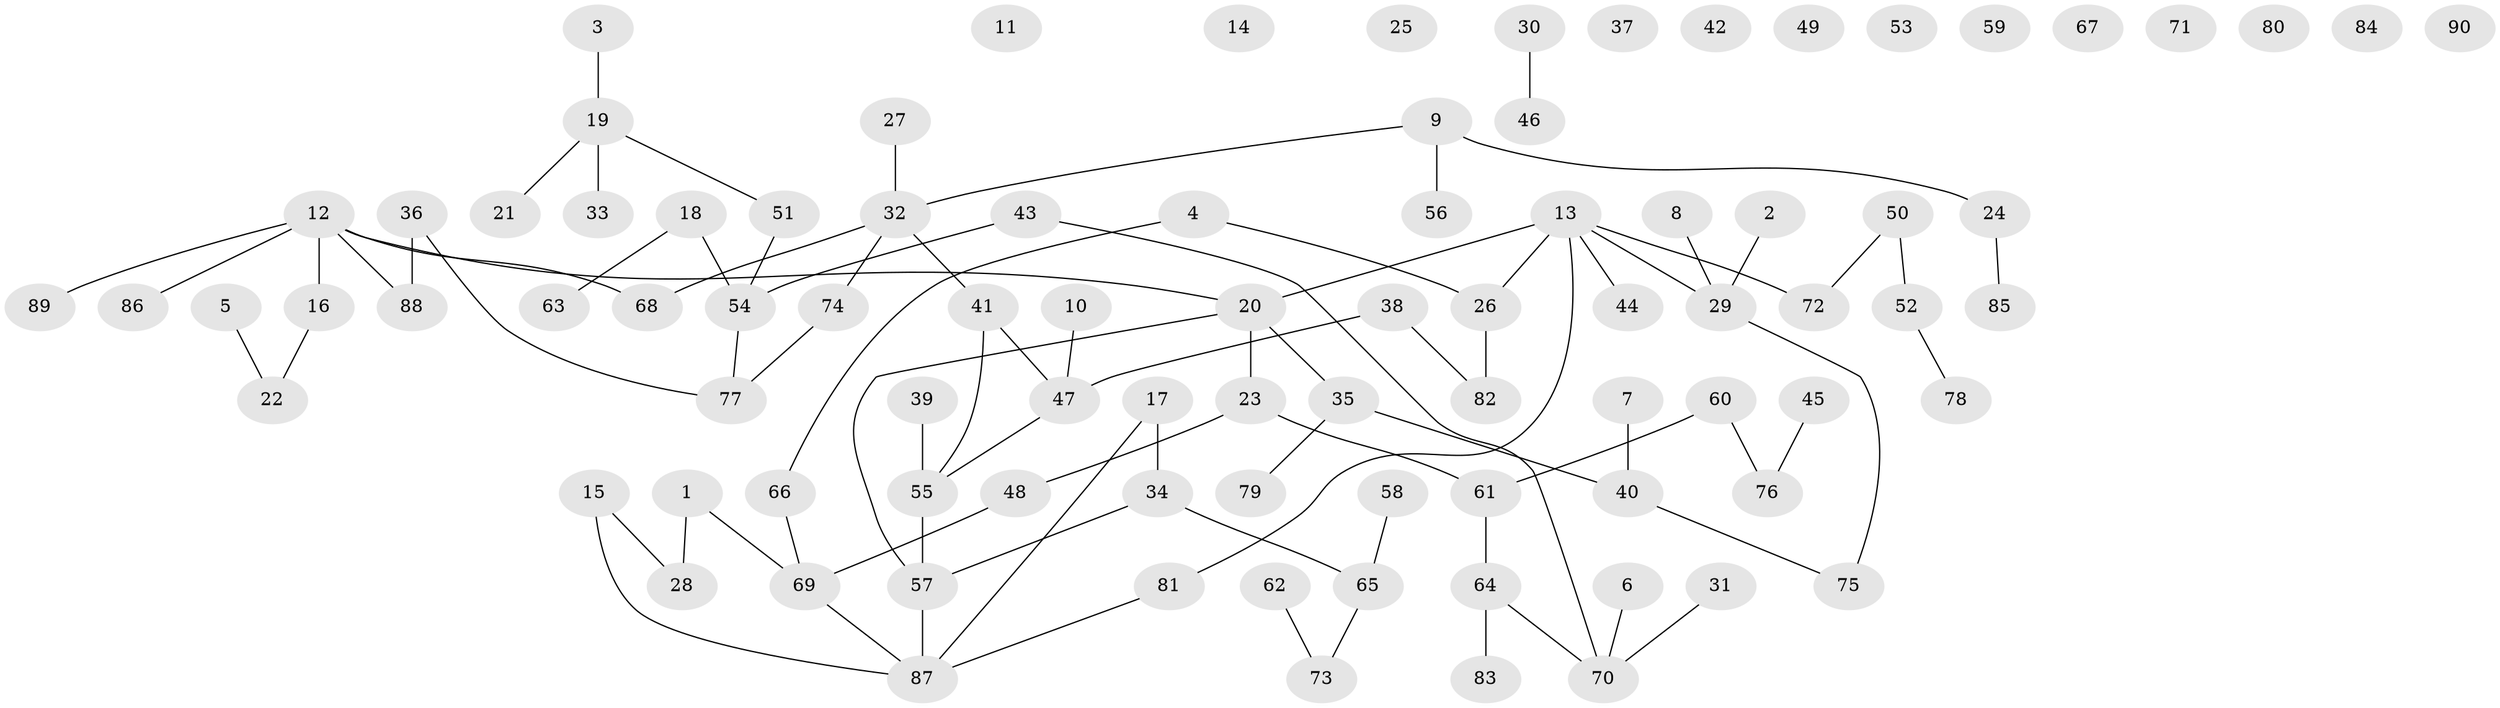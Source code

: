 // coarse degree distribution, {2: 0.25, 3: 0.109375, 1: 0.265625, 0: 0.21875, 6: 0.015625, 5: 0.0625, 4: 0.078125}
// Generated by graph-tools (version 1.1) at 2025/41/03/06/25 10:41:20]
// undirected, 90 vertices, 86 edges
graph export_dot {
graph [start="1"]
  node [color=gray90,style=filled];
  1;
  2;
  3;
  4;
  5;
  6;
  7;
  8;
  9;
  10;
  11;
  12;
  13;
  14;
  15;
  16;
  17;
  18;
  19;
  20;
  21;
  22;
  23;
  24;
  25;
  26;
  27;
  28;
  29;
  30;
  31;
  32;
  33;
  34;
  35;
  36;
  37;
  38;
  39;
  40;
  41;
  42;
  43;
  44;
  45;
  46;
  47;
  48;
  49;
  50;
  51;
  52;
  53;
  54;
  55;
  56;
  57;
  58;
  59;
  60;
  61;
  62;
  63;
  64;
  65;
  66;
  67;
  68;
  69;
  70;
  71;
  72;
  73;
  74;
  75;
  76;
  77;
  78;
  79;
  80;
  81;
  82;
  83;
  84;
  85;
  86;
  87;
  88;
  89;
  90;
  1 -- 28;
  1 -- 69;
  2 -- 29;
  3 -- 19;
  4 -- 26;
  4 -- 66;
  5 -- 22;
  6 -- 70;
  7 -- 40;
  8 -- 29;
  9 -- 24;
  9 -- 32;
  9 -- 56;
  10 -- 47;
  12 -- 16;
  12 -- 20;
  12 -- 68;
  12 -- 86;
  12 -- 88;
  12 -- 89;
  13 -- 20;
  13 -- 26;
  13 -- 29;
  13 -- 44;
  13 -- 72;
  13 -- 81;
  15 -- 28;
  15 -- 87;
  16 -- 22;
  17 -- 34;
  17 -- 87;
  18 -- 54;
  18 -- 63;
  19 -- 21;
  19 -- 33;
  19 -- 51;
  20 -- 23;
  20 -- 35;
  20 -- 57;
  23 -- 48;
  23 -- 61;
  24 -- 85;
  26 -- 82;
  27 -- 32;
  29 -- 75;
  30 -- 46;
  31 -- 70;
  32 -- 41;
  32 -- 68;
  32 -- 74;
  34 -- 57;
  34 -- 65;
  35 -- 40;
  35 -- 79;
  36 -- 77;
  36 -- 88;
  38 -- 47;
  38 -- 82;
  39 -- 55;
  40 -- 75;
  41 -- 47;
  41 -- 55;
  43 -- 54;
  43 -- 70;
  45 -- 76;
  47 -- 55;
  48 -- 69;
  50 -- 52;
  50 -- 72;
  51 -- 54;
  52 -- 78;
  54 -- 77;
  55 -- 57;
  57 -- 87;
  58 -- 65;
  60 -- 61;
  60 -- 76;
  61 -- 64;
  62 -- 73;
  64 -- 70;
  64 -- 83;
  65 -- 73;
  66 -- 69;
  69 -- 87;
  74 -- 77;
  81 -- 87;
}
